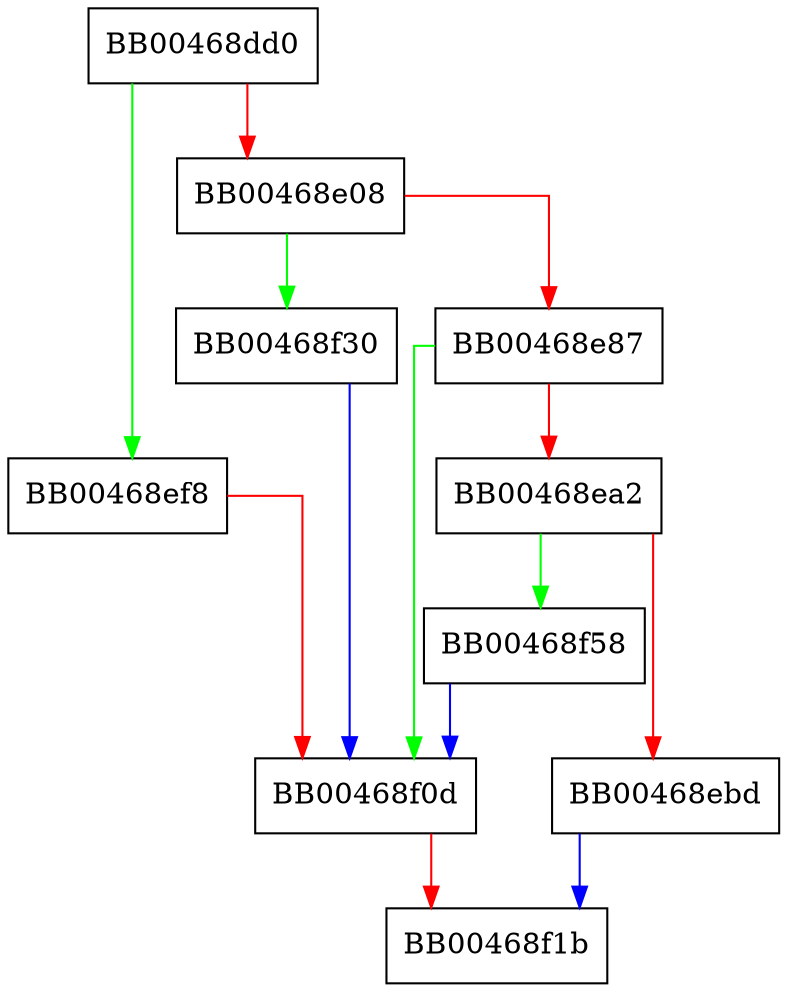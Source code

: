 digraph save_index {
  node [shape="box"];
  graph [splines=ortho];
  BB00468dd0 -> BB00468ef8 [color="green"];
  BB00468dd0 -> BB00468e08 [color="red"];
  BB00468e08 -> BB00468f30 [color="green"];
  BB00468e08 -> BB00468e87 [color="red"];
  BB00468e87 -> BB00468f0d [color="green"];
  BB00468e87 -> BB00468ea2 [color="red"];
  BB00468ea2 -> BB00468f58 [color="green"];
  BB00468ea2 -> BB00468ebd [color="red"];
  BB00468ebd -> BB00468f1b [color="blue"];
  BB00468ef8 -> BB00468f0d [color="red"];
  BB00468f0d -> BB00468f1b [color="red"];
  BB00468f30 -> BB00468f0d [color="blue"];
  BB00468f58 -> BB00468f0d [color="blue"];
}
